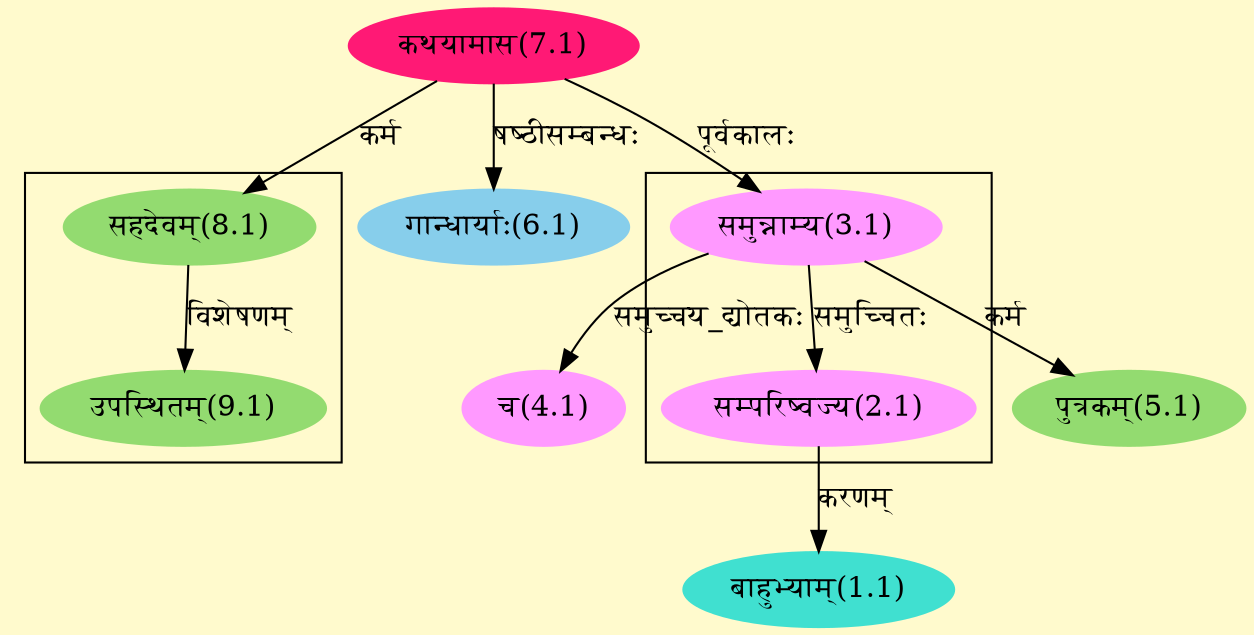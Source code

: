 digraph G{
rankdir=BT;
 compound=true;
 bgcolor="lemonchiffon1";

subgraph cluster_1{
Node2_1 [style=filled, color="#FF99FF" label = "सम्परिष्वज्य(2.1)"]
Node3_1 [style=filled, color="#FF99FF" label = "समुन्नाम्य(3.1)"]

}

subgraph cluster_2{
Node9_1 [style=filled, color="#93DB70" label = "उपस्थितम्(9.1)"]
Node8_1 [style=filled, color="#93DB70" label = "सहदेवम्(8.1)"]

}
Node1_1 [style=filled, color="#40E0D0" label = "बाहुभ्याम्(1.1)"]
Node2_1 [style=filled, color="#FF99FF" label = "सम्परिष्वज्य(2.1)"]
Node3_1 [style=filled, color="#FF99FF" label = "समुन्नाम्य(3.1)"]
Node7_1 [style=filled, color="#FF1975" label = "कथयामास(7.1)"]
Node4_1 [style=filled, color="#FF99FF" label = "च(4.1)"]
Node5_1 [style=filled, color="#93DB70" label = "पुत्रकम्(5.1)"]
Node6_1 [style=filled, color="#87CEEB" label = "गान्धार्याः(6.1)"]
Node [style=filled, color="" label = "()"]
Node8_1 [style=filled, color="#93DB70" label = "सहदेवम्(8.1)"]
/* Start of Relations section */

Node1_1 -> Node2_1 [  label="करणम्"  dir="back" ]
Node2_1 -> Node3_1 [  label="समुच्चितः"  dir="back" ]
Node3_1 -> Node7_1 [  label="पूर्वकालः"  dir="back" ]
Node4_1 -> Node3_1 [  label="समुच्चय_द्योतकः"  dir="back" ]
Node5_1 -> Node3_1 [  label="कर्म"  dir="back" ]
Node6_1 -> Node7_1 [  label="षष्ठीसम्बन्धः"  dir="back" ]
Node8_1 -> Node7_1 [  label="कर्म"  dir="back" ]
Node9_1 -> Node8_1 [  label="विशेषणम्"  dir="back" ]
}
